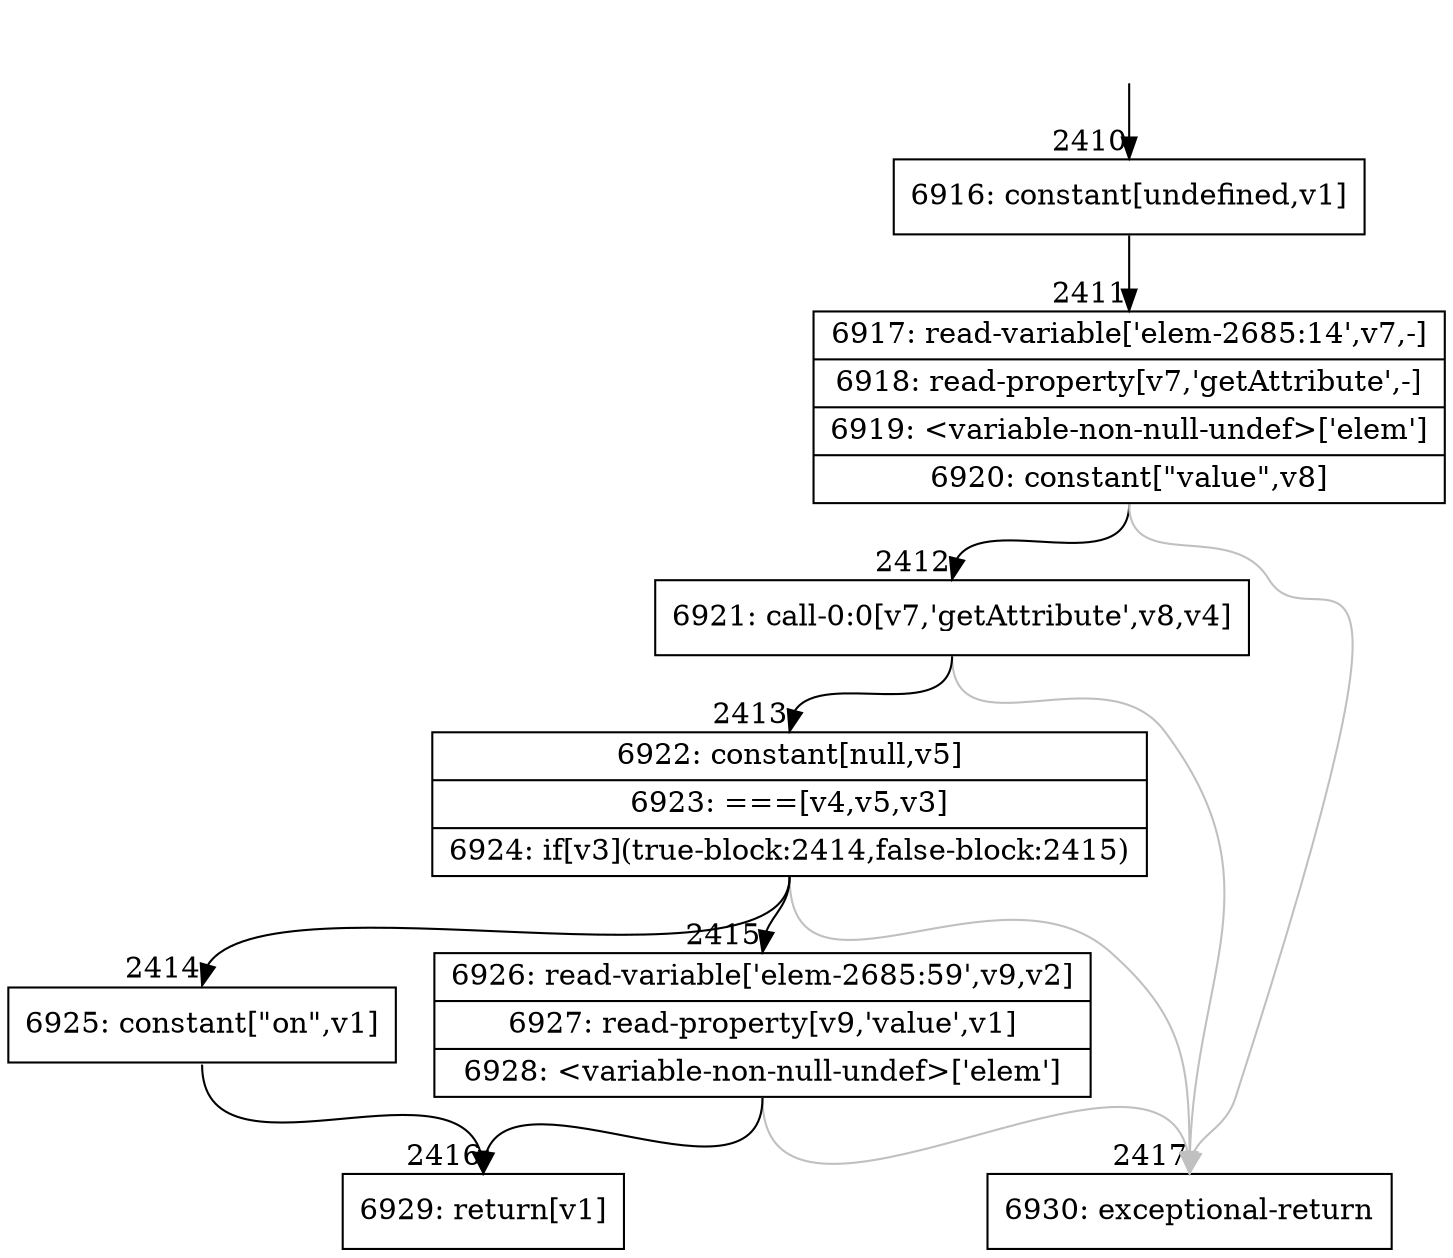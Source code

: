 digraph {
rankdir="TD"
BB_entry166[shape=none,label=""];
BB_entry166 -> BB2410 [tailport=s, headport=n, headlabel="    2410"]
BB2410 [shape=record label="{6916: constant[undefined,v1]}" ] 
BB2410 -> BB2411 [tailport=s, headport=n, headlabel="      2411"]
BB2411 [shape=record label="{6917: read-variable['elem-2685:14',v7,-]|6918: read-property[v7,'getAttribute',-]|6919: \<variable-non-null-undef\>['elem']|6920: constant[\"value\",v8]}" ] 
BB2411 -> BB2412 [tailport=s, headport=n, headlabel="      2412"]
BB2411 -> BB2417 [tailport=s, headport=n, color=gray, headlabel="      2417"]
BB2412 [shape=record label="{6921: call-0:0[v7,'getAttribute',v8,v4]}" ] 
BB2412 -> BB2413 [tailport=s, headport=n, headlabel="      2413"]
BB2412 -> BB2417 [tailport=s, headport=n, color=gray]
BB2413 [shape=record label="{6922: constant[null,v5]|6923: ===[v4,v5,v3]|6924: if[v3](true-block:2414,false-block:2415)}" ] 
BB2413 -> BB2414 [tailport=s, headport=n, headlabel="      2414"]
BB2413 -> BB2415 [tailport=s, headport=n, headlabel="      2415"]
BB2413 -> BB2417 [tailport=s, headport=n, color=gray]
BB2414 [shape=record label="{6925: constant[\"on\",v1]}" ] 
BB2414 -> BB2416 [tailport=s, headport=n, headlabel="      2416"]
BB2415 [shape=record label="{6926: read-variable['elem-2685:59',v9,v2]|6927: read-property[v9,'value',v1]|6928: \<variable-non-null-undef\>['elem']}" ] 
BB2415 -> BB2416 [tailport=s, headport=n]
BB2415 -> BB2417 [tailport=s, headport=n, color=gray]
BB2416 [shape=record label="{6929: return[v1]}" ] 
BB2417 [shape=record label="{6930: exceptional-return}" ] 
}

